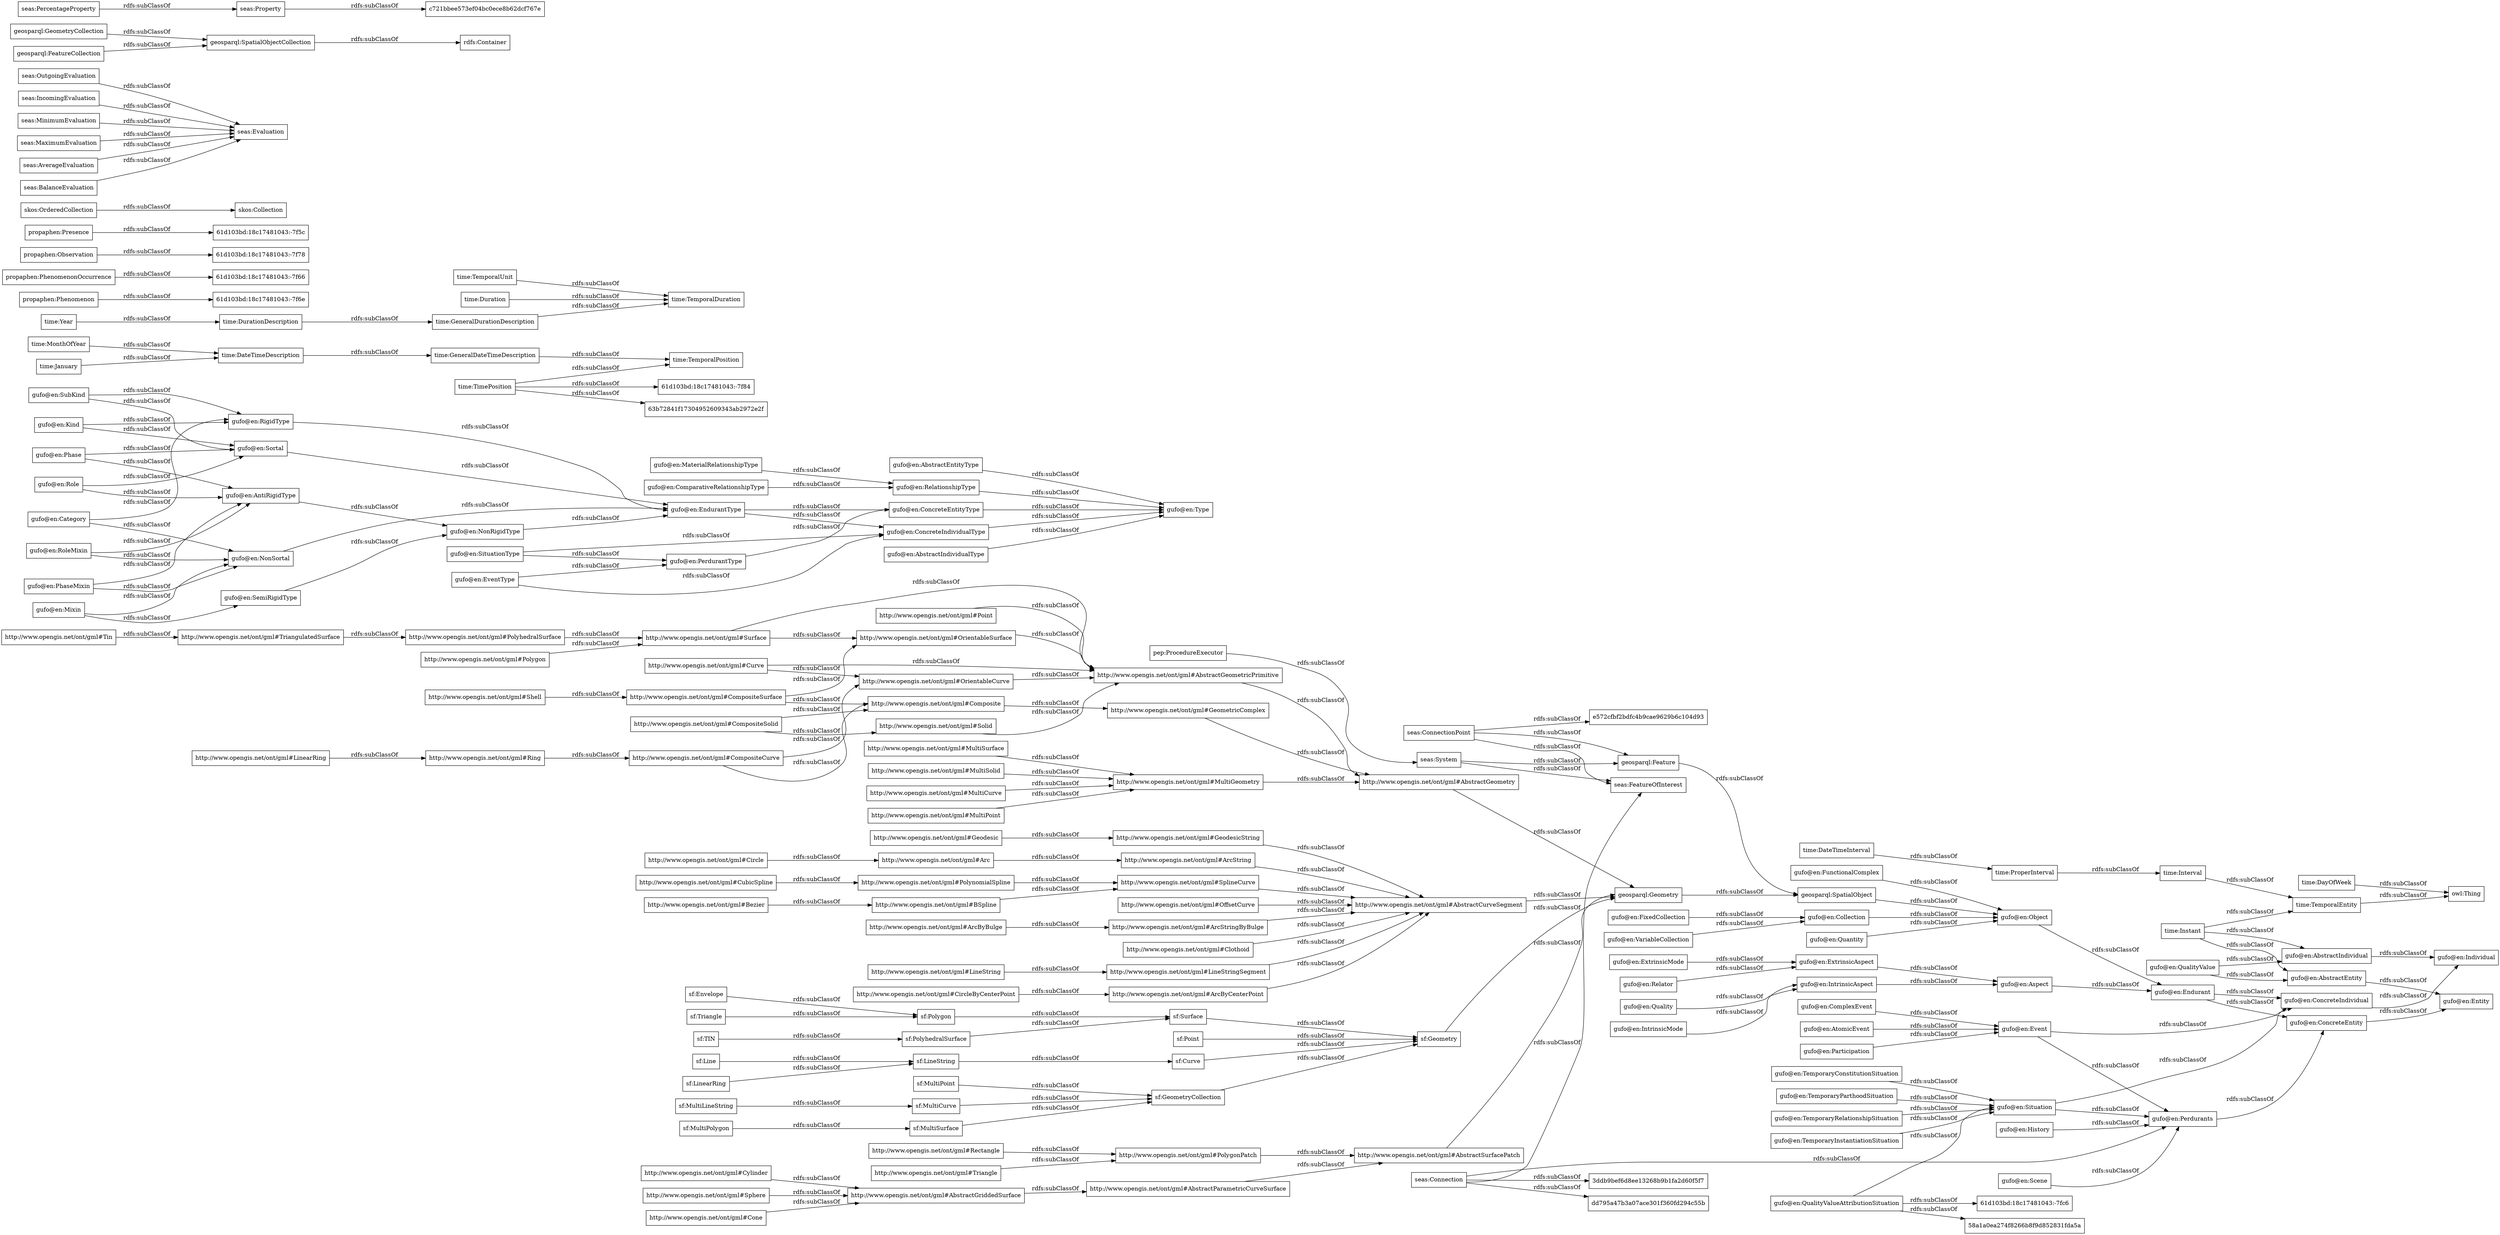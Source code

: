 digraph ar2dtool_diagram { 
rankdir=LR;
size="1000"
node [shape = rectangle, color="black"]; "time:DateTimeInterval" "http://www.opengis.net/ont/gml#MultiSurface" "gufo@en:Category" "gufo@en:History" "http://www.opengis.net/ont/gml#CompositeSurface" "http://www.opengis.net/ont/gml#Triangle" "http://www.opengis.net/ont/gml#MultiSolid" "gufo@en:Quality" "http://www.opengis.net/ont/gml#Cylinder" "time:MonthOfYear" "time:TimePosition" "time:GeneralDateTimeDescription" "gufo@en:Situation" "gufo@en:Sortal" "time:DayOfWeek" "http://www.opengis.net/ont/gml#Surface" "gufo@en:QualityValueAttributionSituation" "time:TemporalUnit" "time:ProperInterval" "http://www.opengis.net/ont/gml#TriangulatedSurface" "gufo@en:SubKind" "http://www.opengis.net/ont/gml#Composite" "gufo@en:Scene" "gufo@en:ComparativeRelationshipType" "http://www.opengis.net/ont/gml#CompositeCurve" "http://www.opengis.net/ont/gml#PolyhedralSurface" "http://www.opengis.net/ont/gml#ArcString" "gufo@en:TemporaryInstantiationSituation" "gufo@en:ConcreteEntity" "http://www.opengis.net/ont/gml#MultiGeometry" "time:Instant" "gufo@en:AbstractEntity" "http://www.opengis.net/ont/gml#Tin" "gufo@en:AtomicEvent" "propaphen:Phenomenon" "seas:Connection" "http://www.opengis.net/ont/gml#SplineCurve" "http://www.opengis.net/ont/gml#MultiCurve" "gufo@en:AbstractEntityType" "61d103bd:18c17481043:-7f66" "propaphen:Observation" "gufo@en:Type" "http://www.opengis.net/ont/gml#OffsetCurve" "http://www.opengis.net/ont/gml#Circle" "http://www.opengis.net/ont/gml#AbstractGriddedSurface" "gufo@en:TemporaryConstitutionSituation" "gufo@en:Phase" "gufo@en:QualityValue" "gufo@en:NonRigidType" "gufo@en:Quantity" "http://www.opengis.net/ont/gml#ArcStringByBulge" "gufo@en:Perdurants" "gufo@en:Kind" "gufo@en:Endurant" "seas:System" "http://www.opengis.net/ont/gml#Geodesic" "gufo@en:TemporaryParthoodSituation" "gufo@en:PhaseMixin" "http://www.opengis.net/ont/gml#AbstractSurfacePatch" "gufo@en:RelationshipType" "gufo@en:NonSortal" "time:TemporalDuration" "seas:ConnectionPoint" "gufo@en:AntiRigidType" "gufo@en:SituationType" "61d103bd:18c17481043:-7f5c" "gufo@en:PerdurantType" "gufo@en:Participation" "time:Duration" "gufo@en:RoleMixin" "http://www.opengis.net/ont/gml#Ring" "gufo@en:ExtrinsicMode" "http://www.opengis.net/ont/gml#PolygonPatch" "http://www.opengis.net/ont/gml#LineString" "http://www.opengis.net/ont/gml#AbstractGeometricPrimitive" "http://www.opengis.net/ont/gml#OrientableCurve" "http://www.opengis.net/ont/gml#Clothoid" "http://www.opengis.net/ont/gml#Curve" "http://www.opengis.net/ont/gml#Arc" "gufo@en:ConcreteEntityType" "http://www.opengis.net/ont/gml#Polygon" "gufo@en:IntrinsicMode" "http://www.opengis.net/ont/gml#Shell" "gufo@en:Role" "http://www.opengis.net/ont/gml#Sphere" "gufo@en:EventType" "time:GeneralDurationDescription" "gufo@en:FixedCollection" "http://www.opengis.net/ont/gml#AbstractParametricCurveSurface" "geosparql:SpatialObject" "gufo@en:ComplexEvent" "http://www.opengis.net/ont/gml#Cone" "gufo@en:ExtrinsicAspect" "61d103bd:18c17481043:-7fc6" "propaphen:PhenomenonOccurrence" "skos:Collection" "gufo@en:RigidType" "http://www.opengis.net/ont/gml#GeometricComplex" "http://www.opengis.net/ont/gml#CubicSpline" "http://www.opengis.net/ont/gml#ArcByBulge" "gufo@en:FunctionalComplex" "time:DurationDescription" "propaphen:Presence" "time:TemporalEntity" "gufo@en:Entity" "http://www.opengis.net/ont/gml#PolynomialSpline" "gufo@en:Collection" "61d103bd:18c17481043:-7f78" "http://www.opengis.net/ont/gml#Solid" "gufo@en:VariableCollection" "gufo@en:Mixin" "time:DateTimeDescription" "gufo@en:MaterialRelationshipType" "http://www.opengis.net/ont/gml#LineStringSegment" "skos:OrderedCollection" "gufo@en:EndurantType" "geosparql:Geometry" "http://www.opengis.net/ont/gml#AbstractGeometry" "http://www.opengis.net/ont/gml#Rectangle" "gufo@en:IntrinsicAspect" "gufo@en:Object" "gufo@en:Aspect" "http://www.opengis.net/ont/gml#BSpline" "time:Year" "time:TemporalPosition" "http://www.opengis.net/ont/gml#Point" "61d103bd:18c17481043:-7f84" "geosparql:Feature" "http://www.opengis.net/ont/gml#CircleByCenterPoint" "gufo@en:Event" "http://www.opengis.net/ont/gml#Bezier" "http://www.opengis.net/ont/gml#LinearRing" "61d103bd:18c17481043:-7f6e" "gufo@en:Relator" "http://www.opengis.net/ont/gml#ArcByCenterPoint" "http://www.opengis.net/ont/gml#MultiPoint" "http://www.opengis.net/ont/gml#OrientableSurface" "http://www.opengis.net/ont/gml#GeodesicString" "http://www.opengis.net/ont/gml#AbstractCurveSegment" "http://www.opengis.net/ont/gml#CompositeSolid" "time:Interval" "gufo@en:TemporaryRelationshipSituation" "gufo@en:SemiRigidType" "seas:OutgoingEvaluation" "seas:IncomingEvaluation" "sf:Geometry" "sf:MultiCurve" "sf:Line" "sf:PolyhedralSurface" "sf:Triangle" "sf:Point" "sf:TIN" "sf:MultiPolygon" "sf:Curve" "sf:MultiSurface" "sf:Envelope" "sf:MultiLineString" "sf:LinearRing" "sf:Polygon" "sf:MultiPoint" "sf:LineString" "sf:GeometryCollection" "sf:Surface" "58a1a0ea274f8266b8f9d852831fda5a" "gufo@en:ConcreteIndividualType" "gufo@en:AbstractIndividual" "gufo@en:Individual" "gufo@en:AbstractIndividualType" "gufo@en:ConcreteIndividual" "63b72841f17304952609343ab2972e2f" "time:January" "geosparql:SpatialObjectCollection" "geosparql:GeometryCollection" "geosparql:FeatureCollection" "seas:MinimumEvaluation" "seas:MaximumEvaluation" "seas:AverageEvaluation" "seas:Evaluation" "seas:PercentageProperty" "seas:Property" "seas:FeatureOfInterest" ; /*classes style*/
	"time:Year" -> "time:DurationDescription" [ label = "rdfs:subClassOf" ];
	"gufo@en:QualityValue" -> "gufo@en:AbstractEntity" [ label = "rdfs:subClassOf" ];
	"gufo@en:QualityValue" -> "gufo@en:AbstractIndividual" [ label = "rdfs:subClassOf" ];
	"time:Instant" -> "gufo@en:AbstractEntity" [ label = "rdfs:subClassOf" ];
	"time:Instant" -> "time:TemporalEntity" [ label = "rdfs:subClassOf" ];
	"time:Instant" -> "gufo@en:AbstractIndividual" [ label = "rdfs:subClassOf" ];
	"http://www.opengis.net/ont/gml#GeometricComplex" -> "http://www.opengis.net/ont/gml#AbstractGeometry" [ label = "rdfs:subClassOf" ];
	"sf:MultiPolygon" -> "sf:MultiSurface" [ label = "rdfs:subClassOf" ];
	"seas:AverageEvaluation" -> "seas:Evaluation" [ label = "rdfs:subClassOf" ];
	"sf:MultiPoint" -> "sf:GeometryCollection" [ label = "rdfs:subClassOf" ];
	"http://www.opengis.net/ont/gml#GeodesicString" -> "http://www.opengis.net/ont/gml#AbstractCurveSegment" [ label = "rdfs:subClassOf" ];
	"http://www.opengis.net/ont/gml#ArcStringByBulge" -> "http://www.opengis.net/ont/gml#AbstractCurveSegment" [ label = "rdfs:subClassOf" ];
	"http://www.opengis.net/ont/gml#Solid" -> "http://www.opengis.net/ont/gml#AbstractGeometricPrimitive" [ label = "rdfs:subClassOf" ];
	"gufo@en:Quality" -> "gufo@en:IntrinsicAspect" [ label = "rdfs:subClassOf" ];
	"propaphen:PhenomenonOccurrence" -> "61d103bd:18c17481043:-7f66" [ label = "rdfs:subClassOf" ];
	"sf:LineString" -> "sf:Curve" [ label = "rdfs:subClassOf" ];
	"seas:MaximumEvaluation" -> "seas:Evaluation" [ label = "rdfs:subClassOf" ];
	"geosparql:SpatialObject" -> "gufo@en:Object" [ label = "rdfs:subClassOf" ];
	"http://www.opengis.net/ont/gml#CompositeSurface" -> "http://www.opengis.net/ont/gml#OrientableSurface" [ label = "rdfs:subClassOf" ];
	"http://www.opengis.net/ont/gml#CompositeSurface" -> "http://www.opengis.net/ont/gml#Composite" [ label = "rdfs:subClassOf" ];
	"skos:OrderedCollection" -> "skos:Collection" [ label = "rdfs:subClassOf" ];
	"http://www.opengis.net/ont/gml#Tin" -> "http://www.opengis.net/ont/gml#TriangulatedSurface" [ label = "rdfs:subClassOf" ];
	"gufo@en:TemporaryInstantiationSituation" -> "gufo@en:Situation" [ label = "rdfs:subClassOf" ];
	"time:DayOfWeek" -> "owl:Thing" [ label = "rdfs:subClassOf" ];
	"http://www.opengis.net/ont/gml#Geodesic" -> "http://www.opengis.net/ont/gml#GeodesicString" [ label = "rdfs:subClassOf" ];
	"time:Interval" -> "time:TemporalEntity" [ label = "rdfs:subClassOf" ];
	"http://www.opengis.net/ont/gml#Point" -> "http://www.opengis.net/ont/gml#AbstractGeometricPrimitive" [ label = "rdfs:subClassOf" ];
	"sf:Curve" -> "sf:Geometry" [ label = "rdfs:subClassOf" ];
	"gufo@en:Scene" -> "gufo@en:Perdurants" [ label = "rdfs:subClassOf" ];
	"http://www.opengis.net/ont/gml#AbstractSurfacePatch" -> "geosparql:Geometry" [ label = "rdfs:subClassOf" ];
	"gufo@en:ComplexEvent" -> "gufo@en:Event" [ label = "rdfs:subClassOf" ];
	"http://www.opengis.net/ont/gml#Polygon" -> "http://www.opengis.net/ont/gml#Surface" [ label = "rdfs:subClassOf" ];
	"http://www.opengis.net/ont/gml#BSpline" -> "http://www.opengis.net/ont/gml#SplineCurve" [ label = "rdfs:subClassOf" ];
	"sf:Surface" -> "sf:Geometry" [ label = "rdfs:subClassOf" ];
	"propaphen:Phenomenon" -> "61d103bd:18c17481043:-7f6e" [ label = "rdfs:subClassOf" ];
	"seas:Connection" -> "gufo@en:Perdurants" [ label = "rdfs:subClassOf" ];
	"seas:Connection" -> "3ddb9bef6d8ee13268b9b1fa2d60f5f7" [ label = "rdfs:subClassOf" ];
	"seas:Connection" -> "dd795a47b3a07ace301f360fd294c55b" [ label = "rdfs:subClassOf" ];
	"seas:Connection" -> "seas:FeatureOfInterest" [ label = "rdfs:subClassOf" ];
	"http://www.opengis.net/ont/gml#Circle" -> "http://www.opengis.net/ont/gml#Arc" [ label = "rdfs:subClassOf" ];
	"gufo@en:QualityValueAttributionSituation" -> "61d103bd:18c17481043:-7fc6" [ label = "rdfs:subClassOf" ];
	"gufo@en:QualityValueAttributionSituation" -> "gufo@en:Situation" [ label = "rdfs:subClassOf" ];
	"gufo@en:QualityValueAttributionSituation" -> "58a1a0ea274f8266b8f9d852831fda5a" [ label = "rdfs:subClassOf" ];
	"time:DateTimeInterval" -> "time:ProperInterval" [ label = "rdfs:subClassOf" ];
	"seas:Property" -> "c721bbee573ef04bc0ece8b62dcf767e" [ label = "rdfs:subClassOf" ];
	"http://www.opengis.net/ont/gml#MultiSurface" -> "http://www.opengis.net/ont/gml#MultiGeometry" [ label = "rdfs:subClassOf" ];
	"time:GeneralDateTimeDescription" -> "time:TemporalPosition" [ label = "rdfs:subClassOf" ];
	"sf:MultiCurve" -> "sf:GeometryCollection" [ label = "rdfs:subClassOf" ];
	"gufo@en:IntrinsicAspect" -> "gufo@en:Aspect" [ label = "rdfs:subClassOf" ];
	"http://www.opengis.net/ont/gml#CircleByCenterPoint" -> "http://www.opengis.net/ont/gml#ArcByCenterPoint" [ label = "rdfs:subClassOf" ];
	"http://www.opengis.net/ont/gml#AbstractGeometricPrimitive" -> "http://www.opengis.net/ont/gml#AbstractGeometry" [ label = "rdfs:subClassOf" ];
	"sf:PolyhedralSurface" -> "sf:Surface" [ label = "rdfs:subClassOf" ];
	"time:MonthOfYear" -> "time:DateTimeDescription" [ label = "rdfs:subClassOf" ];
	"sf:Envelope" -> "sf:Polygon" [ label = "rdfs:subClassOf" ];
	"http://www.opengis.net/ont/gml#MultiPoint" -> "http://www.opengis.net/ont/gml#MultiGeometry" [ label = "rdfs:subClassOf" ];
	"gufo@en:Relator" -> "gufo@en:ExtrinsicAspect" [ label = "rdfs:subClassOf" ];
	"gufo@en:EventType" -> "gufo@en:PerdurantType" [ label = "rdfs:subClassOf" ];
	"gufo@en:EventType" -> "gufo@en:ConcreteIndividualType" [ label = "rdfs:subClassOf" ];
	"http://www.opengis.net/ont/gml#PolygonPatch" -> "http://www.opengis.net/ont/gml#AbstractSurfacePatch" [ label = "rdfs:subClassOf" ];
	"gufo@en:Quantity" -> "gufo@en:Object" [ label = "rdfs:subClassOf" ];
	"gufo@en:TemporaryConstitutionSituation" -> "gufo@en:Situation" [ label = "rdfs:subClassOf" ];
	"http://www.opengis.net/ont/gml#Rectangle" -> "http://www.opengis.net/ont/gml#PolygonPatch" [ label = "rdfs:subClassOf" ];
	"gufo@en:AbstractEntity" -> "gufo@en:Entity" [ label = "rdfs:subClassOf" ];
	"time:DateTimeDescription" -> "time:GeneralDateTimeDescription" [ label = "rdfs:subClassOf" ];
	"time:ProperInterval" -> "time:Interval" [ label = "rdfs:subClassOf" ];
	"http://www.opengis.net/ont/gml#LineString" -> "http://www.opengis.net/ont/gml#LineStringSegment" [ label = "rdfs:subClassOf" ];
	"http://www.opengis.net/ont/gml#AbstractParametricCurveSurface" -> "http://www.opengis.net/ont/gml#AbstractSurfacePatch" [ label = "rdfs:subClassOf" ];
	"http://www.opengis.net/ont/gml#Sphere" -> "http://www.opengis.net/ont/gml#AbstractGriddedSurface" [ label = "rdfs:subClassOf" ];
	"http://www.opengis.net/ont/gml#PolynomialSpline" -> "http://www.opengis.net/ont/gml#SplineCurve" [ label = "rdfs:subClassOf" ];
	"gufo@en:ComparativeRelationshipType" -> "gufo@en:RelationshipType" [ label = "rdfs:subClassOf" ];
	"gufo@en:NonSortal" -> "gufo@en:EndurantType" [ label = "rdfs:subClassOf" ];
	"gufo@en:Phase" -> "gufo@en:Sortal" [ label = "rdfs:subClassOf" ];
	"gufo@en:Phase" -> "gufo@en:AntiRigidType" [ label = "rdfs:subClassOf" ];
	"http://www.opengis.net/ont/gml#AbstractGriddedSurface" -> "http://www.opengis.net/ont/gml#AbstractParametricCurveSurface" [ label = "rdfs:subClassOf" ];
	"gufo@en:PerdurantType" -> "gufo@en:ConcreteEntityType" [ label = "rdfs:subClassOf" ];
	"seas:ConnectionPoint" -> "geosparql:Feature" [ label = "rdfs:subClassOf" ];
	"seas:ConnectionPoint" -> "e572cfbf2bdfc4b9cae9629b6c104d93" [ label = "rdfs:subClassOf" ];
	"seas:ConnectionPoint" -> "seas:FeatureOfInterest" [ label = "rdfs:subClassOf" ];
	"http://www.opengis.net/ont/gml#AbstractGeometry" -> "geosparql:Geometry" [ label = "rdfs:subClassOf" ];
	"gufo@en:FunctionalComplex" -> "gufo@en:Object" [ label = "rdfs:subClassOf" ];
	"gufo@en:AtomicEvent" -> "gufo@en:Event" [ label = "rdfs:subClassOf" ];
	"http://www.opengis.net/ont/gml#Clothoid" -> "http://www.opengis.net/ont/gml#AbstractCurveSegment" [ label = "rdfs:subClassOf" ];
	"http://www.opengis.net/ont/gml#Ring" -> "http://www.opengis.net/ont/gml#CompositeCurve" [ label = "rdfs:subClassOf" ];
	"gufo@en:Endurant" -> "gufo@en:ConcreteEntity" [ label = "rdfs:subClassOf" ];
	"gufo@en:Endurant" -> "gufo@en:ConcreteIndividual" [ label = "rdfs:subClassOf" ];
	"http://www.opengis.net/ont/gml#Cylinder" -> "http://www.opengis.net/ont/gml#AbstractGriddedSurface" [ label = "rdfs:subClassOf" ];
	"gufo@en:Collection" -> "gufo@en:Object" [ label = "rdfs:subClassOf" ];
	"gufo@en:History" -> "gufo@en:Perdurants" [ label = "rdfs:subClassOf" ];
	"gufo@en:Event" -> "gufo@en:Perdurants" [ label = "rdfs:subClassOf" ];
	"gufo@en:Event" -> "gufo@en:ConcreteIndividual" [ label = "rdfs:subClassOf" ];
	"http://www.opengis.net/ont/gml#MultiGeometry" -> "http://www.opengis.net/ont/gml#AbstractGeometry" [ label = "rdfs:subClassOf" ];
	"http://www.opengis.net/ont/gml#PolyhedralSurface" -> "http://www.opengis.net/ont/gml#Surface" [ label = "rdfs:subClassOf" ];
	"gufo@en:Aspect" -> "gufo@en:Endurant" [ label = "rdfs:subClassOf" ];
	"http://www.opengis.net/ont/gml#LineStringSegment" -> "http://www.opengis.net/ont/gml#AbstractCurveSegment" [ label = "rdfs:subClassOf" ];
	"time:GeneralDurationDescription" -> "time:TemporalDuration" [ label = "rdfs:subClassOf" ];
	"pep:ProcedureExecutor" -> "seas:System" [ label = "rdfs:subClassOf" ];
	"gufo@en:EndurantType" -> "gufo@en:ConcreteEntityType" [ label = "rdfs:subClassOf" ];
	"gufo@en:EndurantType" -> "gufo@en:ConcreteIndividualType" [ label = "rdfs:subClassOf" ];
	"gufo@en:SituationType" -> "gufo@en:PerdurantType" [ label = "rdfs:subClassOf" ];
	"gufo@en:SituationType" -> "gufo@en:ConcreteIndividualType" [ label = "rdfs:subClassOf" ];
	"http://www.opengis.net/ont/gml#MultiCurve" -> "http://www.opengis.net/ont/gml#MultiGeometry" [ label = "rdfs:subClassOf" ];
	"gufo@en:AbstractIndividualType" -> "gufo@en:Type" [ label = "rdfs:subClassOf" ];
	"http://www.opengis.net/ont/gml#SplineCurve" -> "http://www.opengis.net/ont/gml#AbstractCurveSegment" [ label = "rdfs:subClassOf" ];
	"http://www.opengis.net/ont/gml#Cone" -> "http://www.opengis.net/ont/gml#AbstractGriddedSurface" [ label = "rdfs:subClassOf" ];
	"http://www.opengis.net/ont/gml#OrientableSurface" -> "http://www.opengis.net/ont/gml#AbstractGeometricPrimitive" [ label = "rdfs:subClassOf" ];
	"seas:BalanceEvaluation" -> "seas:Evaluation" [ label = "rdfs:subClassOf" ];
	"gufo@en:NonRigidType" -> "gufo@en:EndurantType" [ label = "rdfs:subClassOf" ];
	"time:TemporalUnit" -> "time:TemporalDuration" [ label = "rdfs:subClassOf" ];
	"gufo@en:Situation" -> "gufo@en:Perdurants" [ label = "rdfs:subClassOf" ];
	"gufo@en:Situation" -> "gufo@en:ConcreteIndividual" [ label = "rdfs:subClassOf" ];
	"sf:MultiLineString" -> "sf:MultiCurve" [ label = "rdfs:subClassOf" ];
	"gufo@en:SemiRigidType" -> "gufo@en:NonRigidType" [ label = "rdfs:subClassOf" ];
	"sf:Polygon" -> "sf:Surface" [ label = "rdfs:subClassOf" ];
	"time:DurationDescription" -> "time:GeneralDurationDescription" [ label = "rdfs:subClassOf" ];
	"gufo@en:Category" -> "gufo@en:RigidType" [ label = "rdfs:subClassOf" ];
	"gufo@en:Category" -> "gufo@en:NonSortal" [ label = "rdfs:subClassOf" ];
	"gufo@en:RoleMixin" -> "gufo@en:NonSortal" [ label = "rdfs:subClassOf" ];
	"gufo@en:RoleMixin" -> "gufo@en:AntiRigidType" [ label = "rdfs:subClassOf" ];
	"gufo@en:MaterialRelationshipType" -> "gufo@en:RelationshipType" [ label = "rdfs:subClassOf" ];
	"gufo@en:AbstractIndividual" -> "gufo@en:Individual" [ label = "rdfs:subClassOf" ];
	"sf:LinearRing" -> "sf:LineString" [ label = "rdfs:subClassOf" ];
	"time:January" -> "time:DateTimeDescription" [ label = "rdfs:subClassOf" ];
	"gufo@en:TemporaryParthoodSituation" -> "gufo@en:Situation" [ label = "rdfs:subClassOf" ];
	"sf:GeometryCollection" -> "sf:Geometry" [ label = "rdfs:subClassOf" ];
	"gufo@en:ConcreteEntity" -> "gufo@en:Entity" [ label = "rdfs:subClassOf" ];
	"gufo@en:Participation" -> "gufo@en:Event" [ label = "rdfs:subClassOf" ];
	"http://www.opengis.net/ont/gml#ArcByBulge" -> "http://www.opengis.net/ont/gml#ArcStringByBulge" [ label = "rdfs:subClassOf" ];
	"http://www.opengis.net/ont/gml#CompositeCurve" -> "http://www.opengis.net/ont/gml#OrientableCurve" [ label = "rdfs:subClassOf" ];
	"http://www.opengis.net/ont/gml#CompositeCurve" -> "http://www.opengis.net/ont/gml#Composite" [ label = "rdfs:subClassOf" ];
	"sf:MultiSurface" -> "sf:GeometryCollection" [ label = "rdfs:subClassOf" ];
	"gufo@en:AbstractEntityType" -> "gufo@en:Type" [ label = "rdfs:subClassOf" ];
	"http://www.opengis.net/ont/gml#MultiSolid" -> "http://www.opengis.net/ont/gml#MultiGeometry" [ label = "rdfs:subClassOf" ];
	"geosparql:FeatureCollection" -> "geosparql:SpatialObjectCollection" [ label = "rdfs:subClassOf" ];
	"gufo@en:ExtrinsicMode" -> "gufo@en:ExtrinsicAspect" [ label = "rdfs:subClassOf" ];
	"http://www.opengis.net/ont/gml#Bezier" -> "http://www.opengis.net/ont/gml#BSpline" [ label = "rdfs:subClassOf" ];
	"gufo@en:Role" -> "gufo@en:Sortal" [ label = "rdfs:subClassOf" ];
	"gufo@en:Role" -> "gufo@en:AntiRigidType" [ label = "rdfs:subClassOf" ];
	"time:Duration" -> "time:TemporalDuration" [ label = "rdfs:subClassOf" ];
	"http://www.opengis.net/ont/gml#Composite" -> "http://www.opengis.net/ont/gml#GeometricComplex" [ label = "rdfs:subClassOf" ];
	"http://www.opengis.net/ont/gml#ArcByCenterPoint" -> "http://www.opengis.net/ont/gml#AbstractCurveSegment" [ label = "rdfs:subClassOf" ];
	"geosparql:SpatialObjectCollection" -> "rdfs:Container" [ label = "rdfs:subClassOf" ];
	"gufo@en:ConcreteIndividualType" -> "gufo@en:Type" [ label = "rdfs:subClassOf" ];
	"time:TemporalEntity" -> "owl:Thing" [ label = "rdfs:subClassOf" ];
	"http://www.opengis.net/ont/gml#Arc" -> "http://www.opengis.net/ont/gml#ArcString" [ label = "rdfs:subClassOf" ];
	"gufo@en:RelationshipType" -> "gufo@en:Type" [ label = "rdfs:subClassOf" ];
	"gufo@en:Kind" -> "gufo@en:Sortal" [ label = "rdfs:subClassOf" ];
	"gufo@en:Kind" -> "gufo@en:RigidType" [ label = "rdfs:subClassOf" ];
	"http://www.opengis.net/ont/gml#ArcString" -> "http://www.opengis.net/ont/gml#AbstractCurveSegment" [ label = "rdfs:subClassOf" ];
	"http://www.opengis.net/ont/gml#Shell" -> "http://www.opengis.net/ont/gml#CompositeSurface" [ label = "rdfs:subClassOf" ];
	"sf:Line" -> "sf:LineString" [ label = "rdfs:subClassOf" ];
	"sf:TIN" -> "sf:PolyhedralSurface" [ label = "rdfs:subClassOf" ];
	"sf:Geometry" -> "geosparql:Geometry" [ label = "rdfs:subClassOf" ];
	"http://www.opengis.net/ont/gml#Surface" -> "http://www.opengis.net/ont/gml#OrientableSurface" [ label = "rdfs:subClassOf" ];
	"http://www.opengis.net/ont/gml#Surface" -> "http://www.opengis.net/ont/gml#AbstractGeometricPrimitive" [ label = "rdfs:subClassOf" ];
	"gufo@en:ConcreteIndividual" -> "gufo@en:Individual" [ label = "rdfs:subClassOf" ];
	"geosparql:GeometryCollection" -> "geosparql:SpatialObjectCollection" [ label = "rdfs:subClassOf" ];
	"http://www.opengis.net/ont/gml#CompositeSolid" -> "http://www.opengis.net/ont/gml#Solid" [ label = "rdfs:subClassOf" ];
	"http://www.opengis.net/ont/gml#CompositeSolid" -> "http://www.opengis.net/ont/gml#Composite" [ label = "rdfs:subClassOf" ];
	"http://www.opengis.net/ont/gml#LinearRing" -> "http://www.opengis.net/ont/gml#Ring" [ label = "rdfs:subClassOf" ];
	"gufo@en:SubKind" -> "gufo@en:Sortal" [ label = "rdfs:subClassOf" ];
	"gufo@en:SubKind" -> "gufo@en:RigidType" [ label = "rdfs:subClassOf" ];
	"gufo@en:Perdurants" -> "gufo@en:ConcreteEntity" [ label = "rdfs:subClassOf" ];
	"propaphen:Observation" -> "61d103bd:18c17481043:-7f78" [ label = "rdfs:subClassOf" ];
	"gufo@en:Mixin" -> "gufo@en:SemiRigidType" [ label = "rdfs:subClassOf" ];
	"gufo@en:Mixin" -> "gufo@en:NonSortal" [ label = "rdfs:subClassOf" ];
	"http://www.opengis.net/ont/gml#Triangle" -> "http://www.opengis.net/ont/gml#PolygonPatch" [ label = "rdfs:subClassOf" ];
	"http://www.opengis.net/ont/gml#OffsetCurve" -> "http://www.opengis.net/ont/gml#AbstractCurveSegment" [ label = "rdfs:subClassOf" ];
	"http://www.opengis.net/ont/gml#Curve" -> "http://www.opengis.net/ont/gml#OrientableCurve" [ label = "rdfs:subClassOf" ];
	"http://www.opengis.net/ont/gml#Curve" -> "http://www.opengis.net/ont/gml#AbstractGeometricPrimitive" [ label = "rdfs:subClassOf" ];
	"seas:MinimumEvaluation" -> "seas:Evaluation" [ label = "rdfs:subClassOf" ];
	"propaphen:Presence" -> "61d103bd:18c17481043:-7f5c" [ label = "rdfs:subClassOf" ];
	"gufo@en:ConcreteEntityType" -> "gufo@en:Type" [ label = "rdfs:subClassOf" ];
	"gufo@en:RigidType" -> "gufo@en:EndurantType" [ label = "rdfs:subClassOf" ];
	"time:TimePosition" -> "61d103bd:18c17481043:-7f84" [ label = "rdfs:subClassOf" ];
	"time:TimePosition" -> "time:TemporalPosition" [ label = "rdfs:subClassOf" ];
	"time:TimePosition" -> "63b72841f17304952609343ab2972e2f" [ label = "rdfs:subClassOf" ];
	"http://www.opengis.net/ont/gml#CubicSpline" -> "http://www.opengis.net/ont/gml#PolynomialSpline" [ label = "rdfs:subClassOf" ];
	"gufo@en:Object" -> "gufo@en:Endurant" [ label = "rdfs:subClassOf" ];
	"geosparql:Feature" -> "geosparql:SpatialObject" [ label = "rdfs:subClassOf" ];
	"gufo@en:Sortal" -> "gufo@en:EndurantType" [ label = "rdfs:subClassOf" ];
	"gufo@en:IntrinsicMode" -> "gufo@en:IntrinsicAspect" [ label = "rdfs:subClassOf" ];
	"sf:Triangle" -> "sf:Polygon" [ label = "rdfs:subClassOf" ];
	"seas:System" -> "geosparql:Feature" [ label = "rdfs:subClassOf" ];
	"seas:System" -> "seas:FeatureOfInterest" [ label = "rdfs:subClassOf" ];
	"sf:Point" -> "sf:Geometry" [ label = "rdfs:subClassOf" ];
	"gufo@en:VariableCollection" -> "gufo@en:Collection" [ label = "rdfs:subClassOf" ];
	"gufo@en:AntiRigidType" -> "gufo@en:NonRigidType" [ label = "rdfs:subClassOf" ];
	"seas:IncomingEvaluation" -> "seas:Evaluation" [ label = "rdfs:subClassOf" ];
	"gufo@en:FixedCollection" -> "gufo@en:Collection" [ label = "rdfs:subClassOf" ];
	"seas:PercentageProperty" -> "seas:Property" [ label = "rdfs:subClassOf" ];
	"http://www.opengis.net/ont/gml#AbstractCurveSegment" -> "geosparql:Geometry" [ label = "rdfs:subClassOf" ];
	"gufo@en:ExtrinsicAspect" -> "gufo@en:Aspect" [ label = "rdfs:subClassOf" ];
	"seas:OutgoingEvaluation" -> "seas:Evaluation" [ label = "rdfs:subClassOf" ];
	"http://www.opengis.net/ont/gml#OrientableCurve" -> "http://www.opengis.net/ont/gml#AbstractGeometricPrimitive" [ label = "rdfs:subClassOf" ];
	"http://www.opengis.net/ont/gml#TriangulatedSurface" -> "http://www.opengis.net/ont/gml#PolyhedralSurface" [ label = "rdfs:subClassOf" ];
	"gufo@en:TemporaryRelationshipSituation" -> "gufo@en:Situation" [ label = "rdfs:subClassOf" ];
	"geosparql:Geometry" -> "geosparql:SpatialObject" [ label = "rdfs:subClassOf" ];
	"gufo@en:PhaseMixin" -> "gufo@en:NonSortal" [ label = "rdfs:subClassOf" ];
	"gufo@en:PhaseMixin" -> "gufo@en:AntiRigidType" [ label = "rdfs:subClassOf" ];

}
